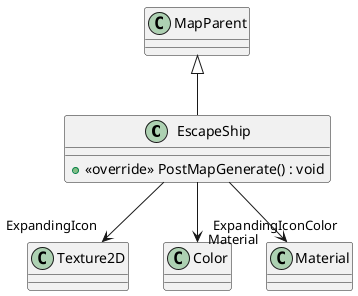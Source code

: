 @startuml
class EscapeShip {
    + <<override>> PostMapGenerate() : void
}
MapParent <|-- EscapeShip
EscapeShip --> "ExpandingIcon" Texture2D
EscapeShip --> "ExpandingIconColor" Color
EscapeShip --> "Material" Material
@enduml
